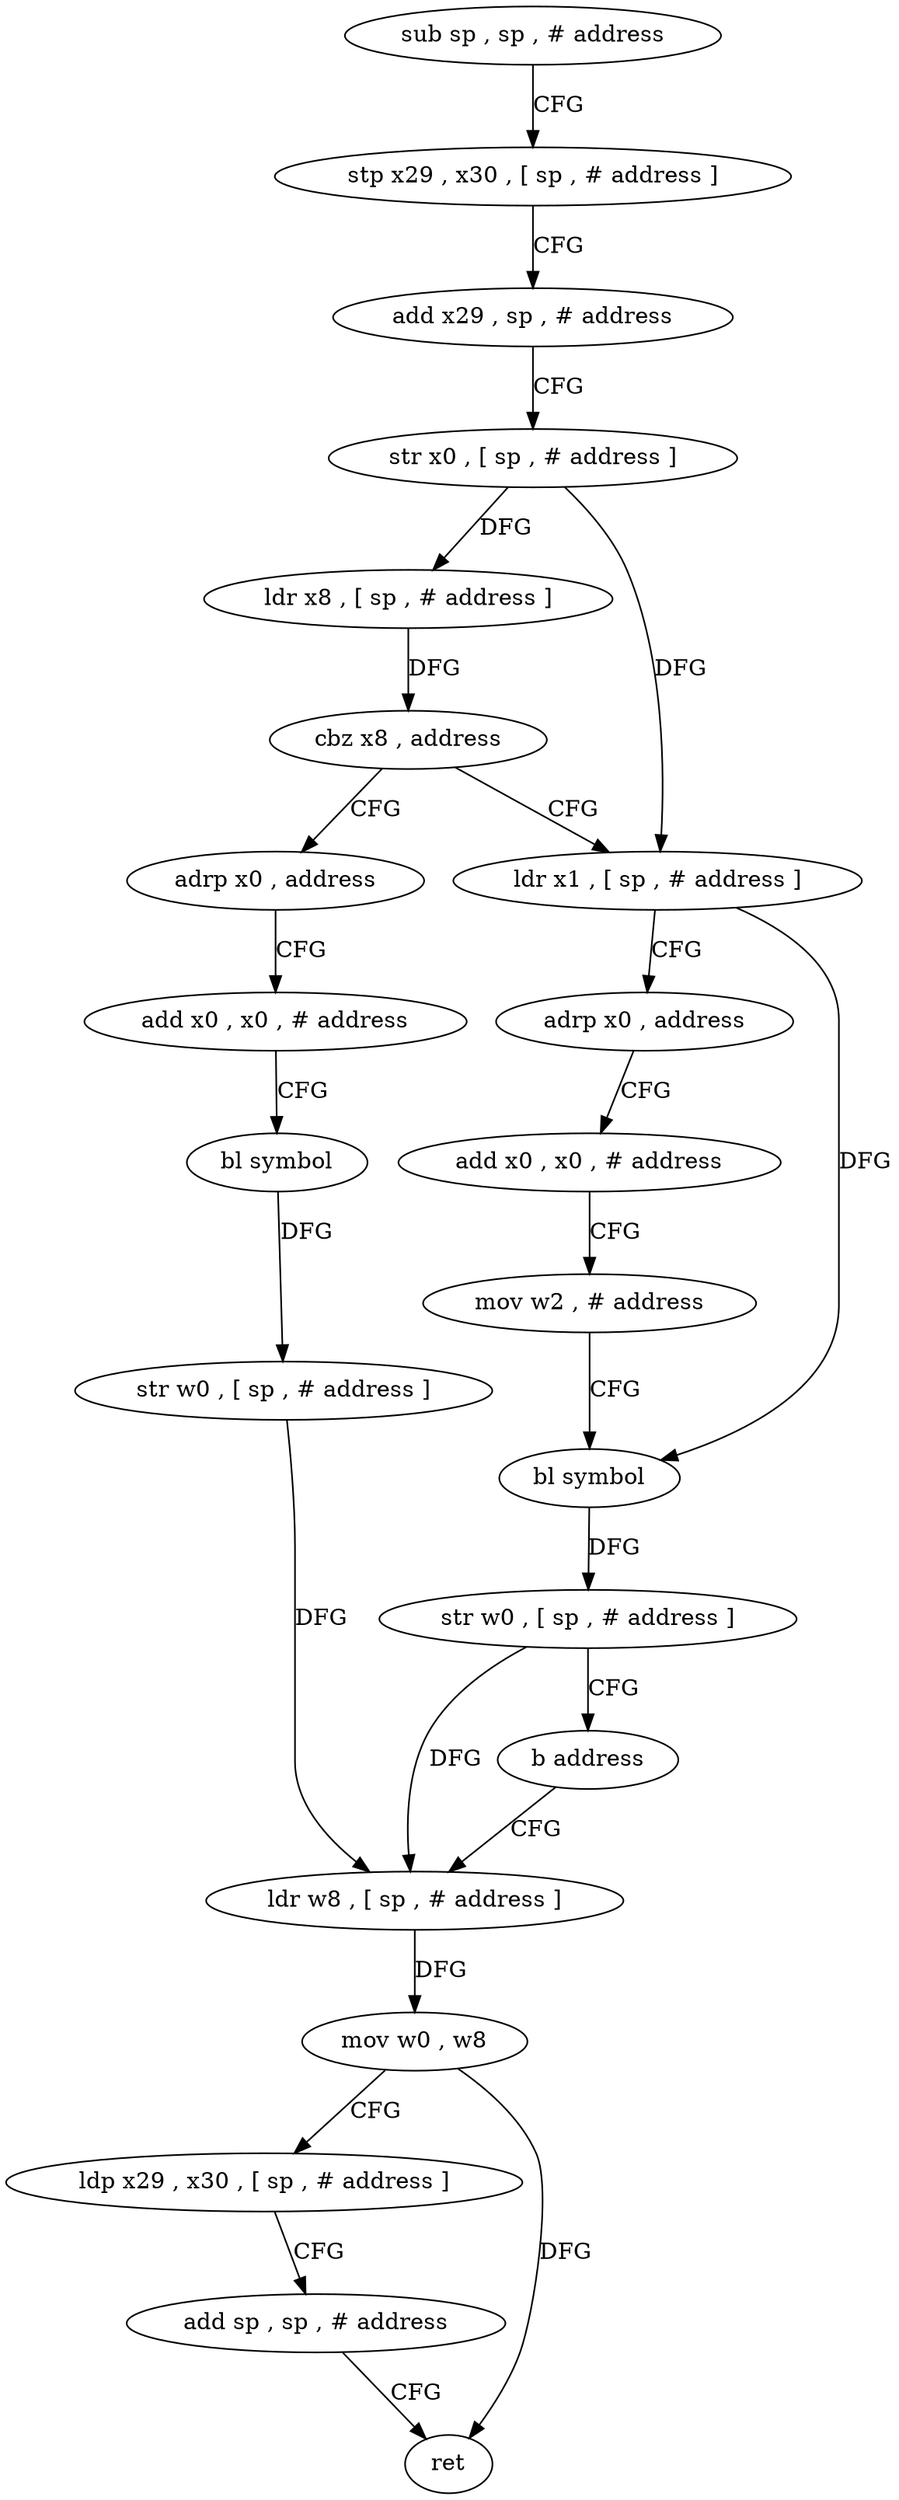 digraph "func" {
"4323456" [label = "sub sp , sp , # address" ]
"4323460" [label = "stp x29 , x30 , [ sp , # address ]" ]
"4323464" [label = "add x29 , sp , # address" ]
"4323468" [label = "str x0 , [ sp , # address ]" ]
"4323472" [label = "ldr x8 , [ sp , # address ]" ]
"4323476" [label = "cbz x8 , address" ]
"4323508" [label = "adrp x0 , address" ]
"4323480" [label = "ldr x1 , [ sp , # address ]" ]
"4323512" [label = "add x0 , x0 , # address" ]
"4323516" [label = "bl symbol" ]
"4323520" [label = "str w0 , [ sp , # address ]" ]
"4323524" [label = "ldr w8 , [ sp , # address ]" ]
"4323484" [label = "adrp x0 , address" ]
"4323488" [label = "add x0 , x0 , # address" ]
"4323492" [label = "mov w2 , # address" ]
"4323496" [label = "bl symbol" ]
"4323500" [label = "str w0 , [ sp , # address ]" ]
"4323504" [label = "b address" ]
"4323528" [label = "mov w0 , w8" ]
"4323532" [label = "ldp x29 , x30 , [ sp , # address ]" ]
"4323536" [label = "add sp , sp , # address" ]
"4323540" [label = "ret" ]
"4323456" -> "4323460" [ label = "CFG" ]
"4323460" -> "4323464" [ label = "CFG" ]
"4323464" -> "4323468" [ label = "CFG" ]
"4323468" -> "4323472" [ label = "DFG" ]
"4323468" -> "4323480" [ label = "DFG" ]
"4323472" -> "4323476" [ label = "DFG" ]
"4323476" -> "4323508" [ label = "CFG" ]
"4323476" -> "4323480" [ label = "CFG" ]
"4323508" -> "4323512" [ label = "CFG" ]
"4323480" -> "4323484" [ label = "CFG" ]
"4323480" -> "4323496" [ label = "DFG" ]
"4323512" -> "4323516" [ label = "CFG" ]
"4323516" -> "4323520" [ label = "DFG" ]
"4323520" -> "4323524" [ label = "DFG" ]
"4323524" -> "4323528" [ label = "DFG" ]
"4323484" -> "4323488" [ label = "CFG" ]
"4323488" -> "4323492" [ label = "CFG" ]
"4323492" -> "4323496" [ label = "CFG" ]
"4323496" -> "4323500" [ label = "DFG" ]
"4323500" -> "4323504" [ label = "CFG" ]
"4323500" -> "4323524" [ label = "DFG" ]
"4323504" -> "4323524" [ label = "CFG" ]
"4323528" -> "4323532" [ label = "CFG" ]
"4323528" -> "4323540" [ label = "DFG" ]
"4323532" -> "4323536" [ label = "CFG" ]
"4323536" -> "4323540" [ label = "CFG" ]
}
